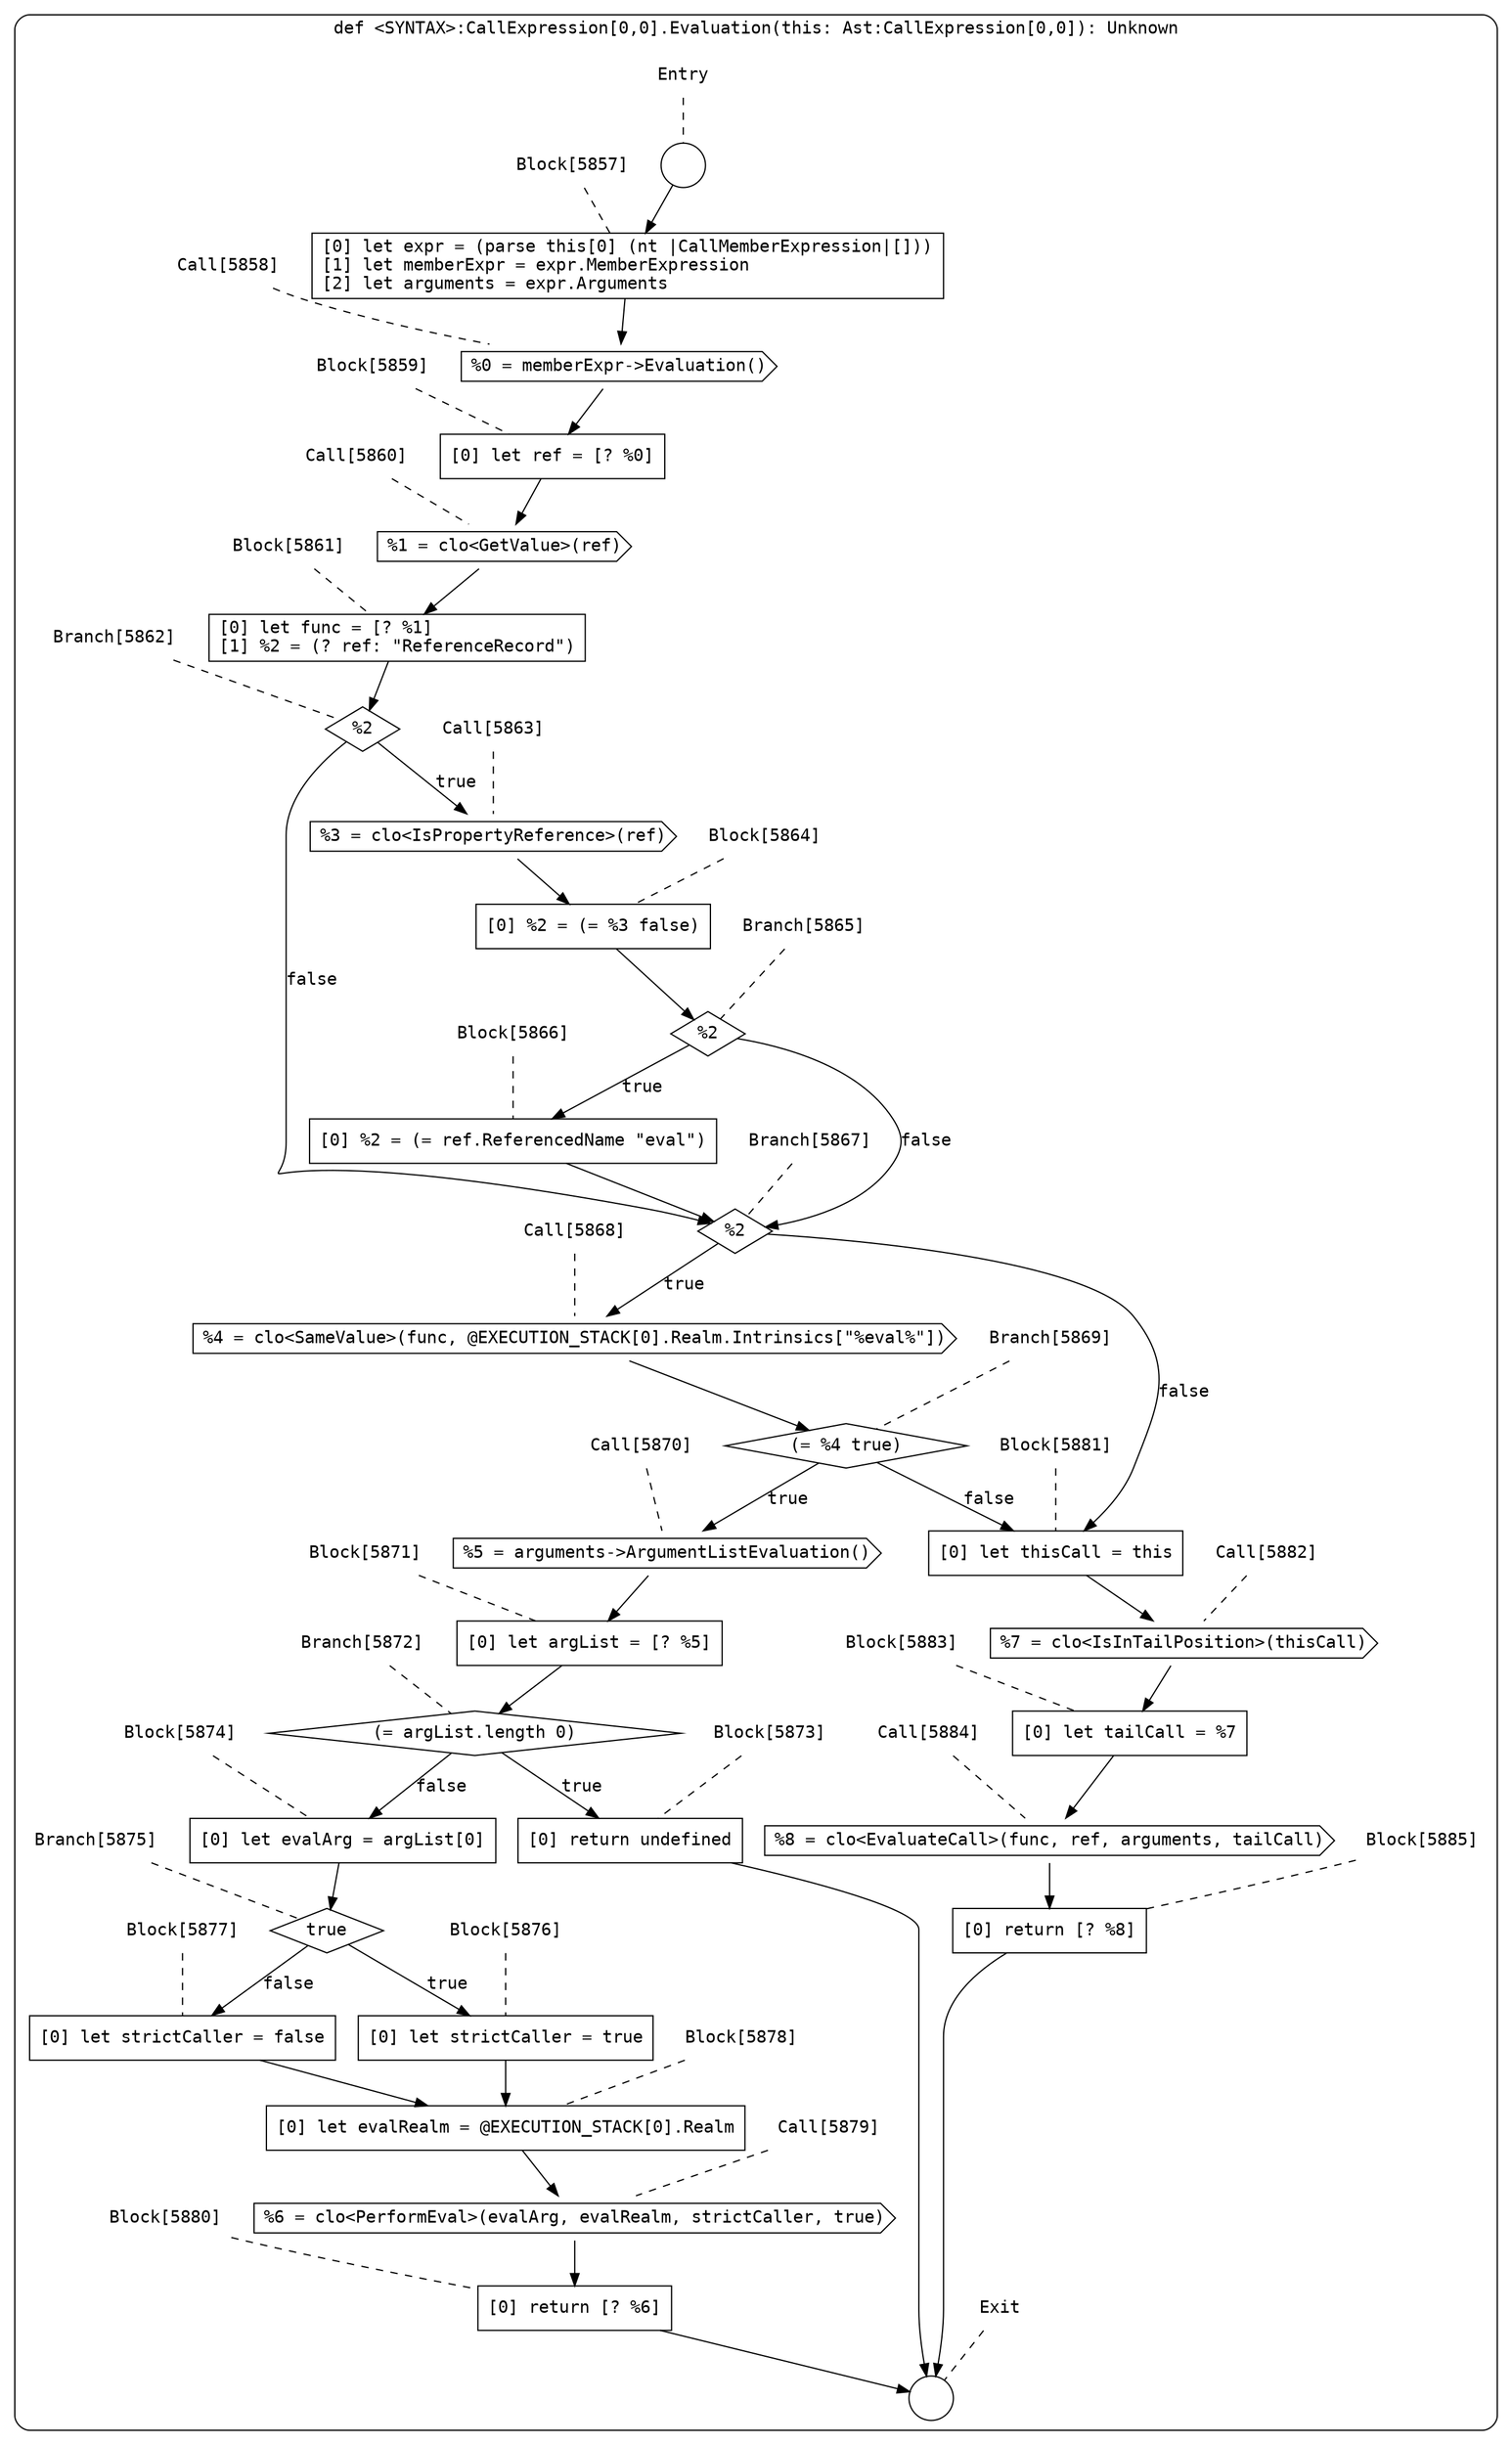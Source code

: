 digraph {
  graph [fontname = "Consolas"]
  node [fontname = "Consolas"]
  edge [fontname = "Consolas"]
  subgraph cluster1269 {
    label = "def <SYNTAX>:CallExpression[0,0].Evaluation(this: Ast:CallExpression[0,0]): Unknown"
    style = rounded
    cluster1269_entry_name [shape=none, label=<<font color="black">Entry</font>>]
    cluster1269_entry_name -> cluster1269_entry [arrowhead=none, color="black", style=dashed]
    cluster1269_entry [shape=circle label=" " color="black" fillcolor="white" style=filled]
    cluster1269_entry -> node5857 [color="black"]
    cluster1269_exit_name [shape=none, label=<<font color="black">Exit</font>>]
    cluster1269_exit_name -> cluster1269_exit [arrowhead=none, color="black", style=dashed]
    cluster1269_exit [shape=circle label=" " color="black" fillcolor="white" style=filled]
    node5857_name [shape=none, label=<<font color="black">Block[5857]</font>>]
    node5857_name -> node5857 [arrowhead=none, color="black", style=dashed]
    node5857 [shape=box, label=<<font color="black">[0] let expr = (parse this[0] (nt |CallMemberExpression|[]))<BR ALIGN="LEFT"/>[1] let memberExpr = expr.MemberExpression<BR ALIGN="LEFT"/>[2] let arguments = expr.Arguments<BR ALIGN="LEFT"/></font>> color="black" fillcolor="white", style=filled]
    node5857 -> node5858 [color="black"]
    node5858_name [shape=none, label=<<font color="black">Call[5858]</font>>]
    node5858_name -> node5858 [arrowhead=none, color="black", style=dashed]
    node5858 [shape=cds, label=<<font color="black">%0 = memberExpr-&gt;Evaluation()</font>> color="black" fillcolor="white", style=filled]
    node5858 -> node5859 [color="black"]
    node5859_name [shape=none, label=<<font color="black">Block[5859]</font>>]
    node5859_name -> node5859 [arrowhead=none, color="black", style=dashed]
    node5859 [shape=box, label=<<font color="black">[0] let ref = [? %0]<BR ALIGN="LEFT"/></font>> color="black" fillcolor="white", style=filled]
    node5859 -> node5860 [color="black"]
    node5860_name [shape=none, label=<<font color="black">Call[5860]</font>>]
    node5860_name -> node5860 [arrowhead=none, color="black", style=dashed]
    node5860 [shape=cds, label=<<font color="black">%1 = clo&lt;GetValue&gt;(ref)</font>> color="black" fillcolor="white", style=filled]
    node5860 -> node5861 [color="black"]
    node5861_name [shape=none, label=<<font color="black">Block[5861]</font>>]
    node5861_name -> node5861 [arrowhead=none, color="black", style=dashed]
    node5861 [shape=box, label=<<font color="black">[0] let func = [? %1]<BR ALIGN="LEFT"/>[1] %2 = (? ref: &quot;ReferenceRecord&quot;)<BR ALIGN="LEFT"/></font>> color="black" fillcolor="white", style=filled]
    node5861 -> node5862 [color="black"]
    node5862_name [shape=none, label=<<font color="black">Branch[5862]</font>>]
    node5862_name -> node5862 [arrowhead=none, color="black", style=dashed]
    node5862 [shape=diamond, label=<<font color="black">%2</font>> color="black" fillcolor="white", style=filled]
    node5862 -> node5863 [label=<<font color="black">true</font>> color="black"]
    node5862 -> node5867 [label=<<font color="black">false</font>> color="black"]
    node5863_name [shape=none, label=<<font color="black">Call[5863]</font>>]
    node5863_name -> node5863 [arrowhead=none, color="black", style=dashed]
    node5863 [shape=cds, label=<<font color="black">%3 = clo&lt;IsPropertyReference&gt;(ref)</font>> color="black" fillcolor="white", style=filled]
    node5863 -> node5864 [color="black"]
    node5867_name [shape=none, label=<<font color="black">Branch[5867]</font>>]
    node5867_name -> node5867 [arrowhead=none, color="black", style=dashed]
    node5867 [shape=diamond, label=<<font color="black">%2</font>> color="black" fillcolor="white", style=filled]
    node5867 -> node5868 [label=<<font color="black">true</font>> color="black"]
    node5867 -> node5881 [label=<<font color="black">false</font>> color="black"]
    node5864_name [shape=none, label=<<font color="black">Block[5864]</font>>]
    node5864_name -> node5864 [arrowhead=none, color="black", style=dashed]
    node5864 [shape=box, label=<<font color="black">[0] %2 = (= %3 false)<BR ALIGN="LEFT"/></font>> color="black" fillcolor="white", style=filled]
    node5864 -> node5865 [color="black"]
    node5868_name [shape=none, label=<<font color="black">Call[5868]</font>>]
    node5868_name -> node5868 [arrowhead=none, color="black", style=dashed]
    node5868 [shape=cds, label=<<font color="black">%4 = clo&lt;SameValue&gt;(func, @EXECUTION_STACK[0].Realm.Intrinsics[&quot;%eval%&quot;])</font>> color="black" fillcolor="white", style=filled]
    node5868 -> node5869 [color="black"]
    node5881_name [shape=none, label=<<font color="black">Block[5881]</font>>]
    node5881_name -> node5881 [arrowhead=none, color="black", style=dashed]
    node5881 [shape=box, label=<<font color="black">[0] let thisCall = this<BR ALIGN="LEFT"/></font>> color="black" fillcolor="white", style=filled]
    node5881 -> node5882 [color="black"]
    node5865_name [shape=none, label=<<font color="black">Branch[5865]</font>>]
    node5865_name -> node5865 [arrowhead=none, color="black", style=dashed]
    node5865 [shape=diamond, label=<<font color="black">%2</font>> color="black" fillcolor="white", style=filled]
    node5865 -> node5866 [label=<<font color="black">true</font>> color="black"]
    node5865 -> node5867 [label=<<font color="black">false</font>> color="black"]
    node5869_name [shape=none, label=<<font color="black">Branch[5869]</font>>]
    node5869_name -> node5869 [arrowhead=none, color="black", style=dashed]
    node5869 [shape=diamond, label=<<font color="black">(= %4 true)</font>> color="black" fillcolor="white", style=filled]
    node5869 -> node5870 [label=<<font color="black">true</font>> color="black"]
    node5869 -> node5881 [label=<<font color="black">false</font>> color="black"]
    node5882_name [shape=none, label=<<font color="black">Call[5882]</font>>]
    node5882_name -> node5882 [arrowhead=none, color="black", style=dashed]
    node5882 [shape=cds, label=<<font color="black">%7 = clo&lt;IsInTailPosition&gt;(thisCall)</font>> color="black" fillcolor="white", style=filled]
    node5882 -> node5883 [color="black"]
    node5866_name [shape=none, label=<<font color="black">Block[5866]</font>>]
    node5866_name -> node5866 [arrowhead=none, color="black", style=dashed]
    node5866 [shape=box, label=<<font color="black">[0] %2 = (= ref.ReferencedName &quot;eval&quot;)<BR ALIGN="LEFT"/></font>> color="black" fillcolor="white", style=filled]
    node5866 -> node5867 [color="black"]
    node5870_name [shape=none, label=<<font color="black">Call[5870]</font>>]
    node5870_name -> node5870 [arrowhead=none, color="black", style=dashed]
    node5870 [shape=cds, label=<<font color="black">%5 = arguments-&gt;ArgumentListEvaluation()</font>> color="black" fillcolor="white", style=filled]
    node5870 -> node5871 [color="black"]
    node5883_name [shape=none, label=<<font color="black">Block[5883]</font>>]
    node5883_name -> node5883 [arrowhead=none, color="black", style=dashed]
    node5883 [shape=box, label=<<font color="black">[0] let tailCall = %7<BR ALIGN="LEFT"/></font>> color="black" fillcolor="white", style=filled]
    node5883 -> node5884 [color="black"]
    node5871_name [shape=none, label=<<font color="black">Block[5871]</font>>]
    node5871_name -> node5871 [arrowhead=none, color="black", style=dashed]
    node5871 [shape=box, label=<<font color="black">[0] let argList = [? %5]<BR ALIGN="LEFT"/></font>> color="black" fillcolor="white", style=filled]
    node5871 -> node5872 [color="black"]
    node5884_name [shape=none, label=<<font color="black">Call[5884]</font>>]
    node5884_name -> node5884 [arrowhead=none, color="black", style=dashed]
    node5884 [shape=cds, label=<<font color="black">%8 = clo&lt;EvaluateCall&gt;(func, ref, arguments, tailCall)</font>> color="black" fillcolor="white", style=filled]
    node5884 -> node5885 [color="black"]
    node5872_name [shape=none, label=<<font color="black">Branch[5872]</font>>]
    node5872_name -> node5872 [arrowhead=none, color="black", style=dashed]
    node5872 [shape=diamond, label=<<font color="black">(= argList.length 0)</font>> color="black" fillcolor="white", style=filled]
    node5872 -> node5873 [label=<<font color="black">true</font>> color="black"]
    node5872 -> node5874 [label=<<font color="black">false</font>> color="black"]
    node5885_name [shape=none, label=<<font color="black">Block[5885]</font>>]
    node5885_name -> node5885 [arrowhead=none, color="black", style=dashed]
    node5885 [shape=box, label=<<font color="black">[0] return [? %8]<BR ALIGN="LEFT"/></font>> color="black" fillcolor="white", style=filled]
    node5885 -> cluster1269_exit [color="black"]
    node5873_name [shape=none, label=<<font color="black">Block[5873]</font>>]
    node5873_name -> node5873 [arrowhead=none, color="black", style=dashed]
    node5873 [shape=box, label=<<font color="black">[0] return undefined<BR ALIGN="LEFT"/></font>> color="black" fillcolor="white", style=filled]
    node5873 -> cluster1269_exit [color="black"]
    node5874_name [shape=none, label=<<font color="black">Block[5874]</font>>]
    node5874_name -> node5874 [arrowhead=none, color="black", style=dashed]
    node5874 [shape=box, label=<<font color="black">[0] let evalArg = argList[0]<BR ALIGN="LEFT"/></font>> color="black" fillcolor="white", style=filled]
    node5874 -> node5875 [color="black"]
    node5875_name [shape=none, label=<<font color="black">Branch[5875]</font>>]
    node5875_name -> node5875 [arrowhead=none, color="black", style=dashed]
    node5875 [shape=diamond, label=<<font color="black">true</font>> color="black" fillcolor="white", style=filled]
    node5875 -> node5876 [label=<<font color="black">true</font>> color="black"]
    node5875 -> node5877 [label=<<font color="black">false</font>> color="black"]
    node5876_name [shape=none, label=<<font color="black">Block[5876]</font>>]
    node5876_name -> node5876 [arrowhead=none, color="black", style=dashed]
    node5876 [shape=box, label=<<font color="black">[0] let strictCaller = true<BR ALIGN="LEFT"/></font>> color="black" fillcolor="white", style=filled]
    node5876 -> node5878 [color="black"]
    node5877_name [shape=none, label=<<font color="black">Block[5877]</font>>]
    node5877_name -> node5877 [arrowhead=none, color="black", style=dashed]
    node5877 [shape=box, label=<<font color="black">[0] let strictCaller = false<BR ALIGN="LEFT"/></font>> color="black" fillcolor="white", style=filled]
    node5877 -> node5878 [color="black"]
    node5878_name [shape=none, label=<<font color="black">Block[5878]</font>>]
    node5878_name -> node5878 [arrowhead=none, color="black", style=dashed]
    node5878 [shape=box, label=<<font color="black">[0] let evalRealm = @EXECUTION_STACK[0].Realm<BR ALIGN="LEFT"/></font>> color="black" fillcolor="white", style=filled]
    node5878 -> node5879 [color="black"]
    node5879_name [shape=none, label=<<font color="black">Call[5879]</font>>]
    node5879_name -> node5879 [arrowhead=none, color="black", style=dashed]
    node5879 [shape=cds, label=<<font color="black">%6 = clo&lt;PerformEval&gt;(evalArg, evalRealm, strictCaller, true)</font>> color="black" fillcolor="white", style=filled]
    node5879 -> node5880 [color="black"]
    node5880_name [shape=none, label=<<font color="black">Block[5880]</font>>]
    node5880_name -> node5880 [arrowhead=none, color="black", style=dashed]
    node5880 [shape=box, label=<<font color="black">[0] return [? %6]<BR ALIGN="LEFT"/></font>> color="black" fillcolor="white", style=filled]
    node5880 -> cluster1269_exit [color="black"]
  }
}